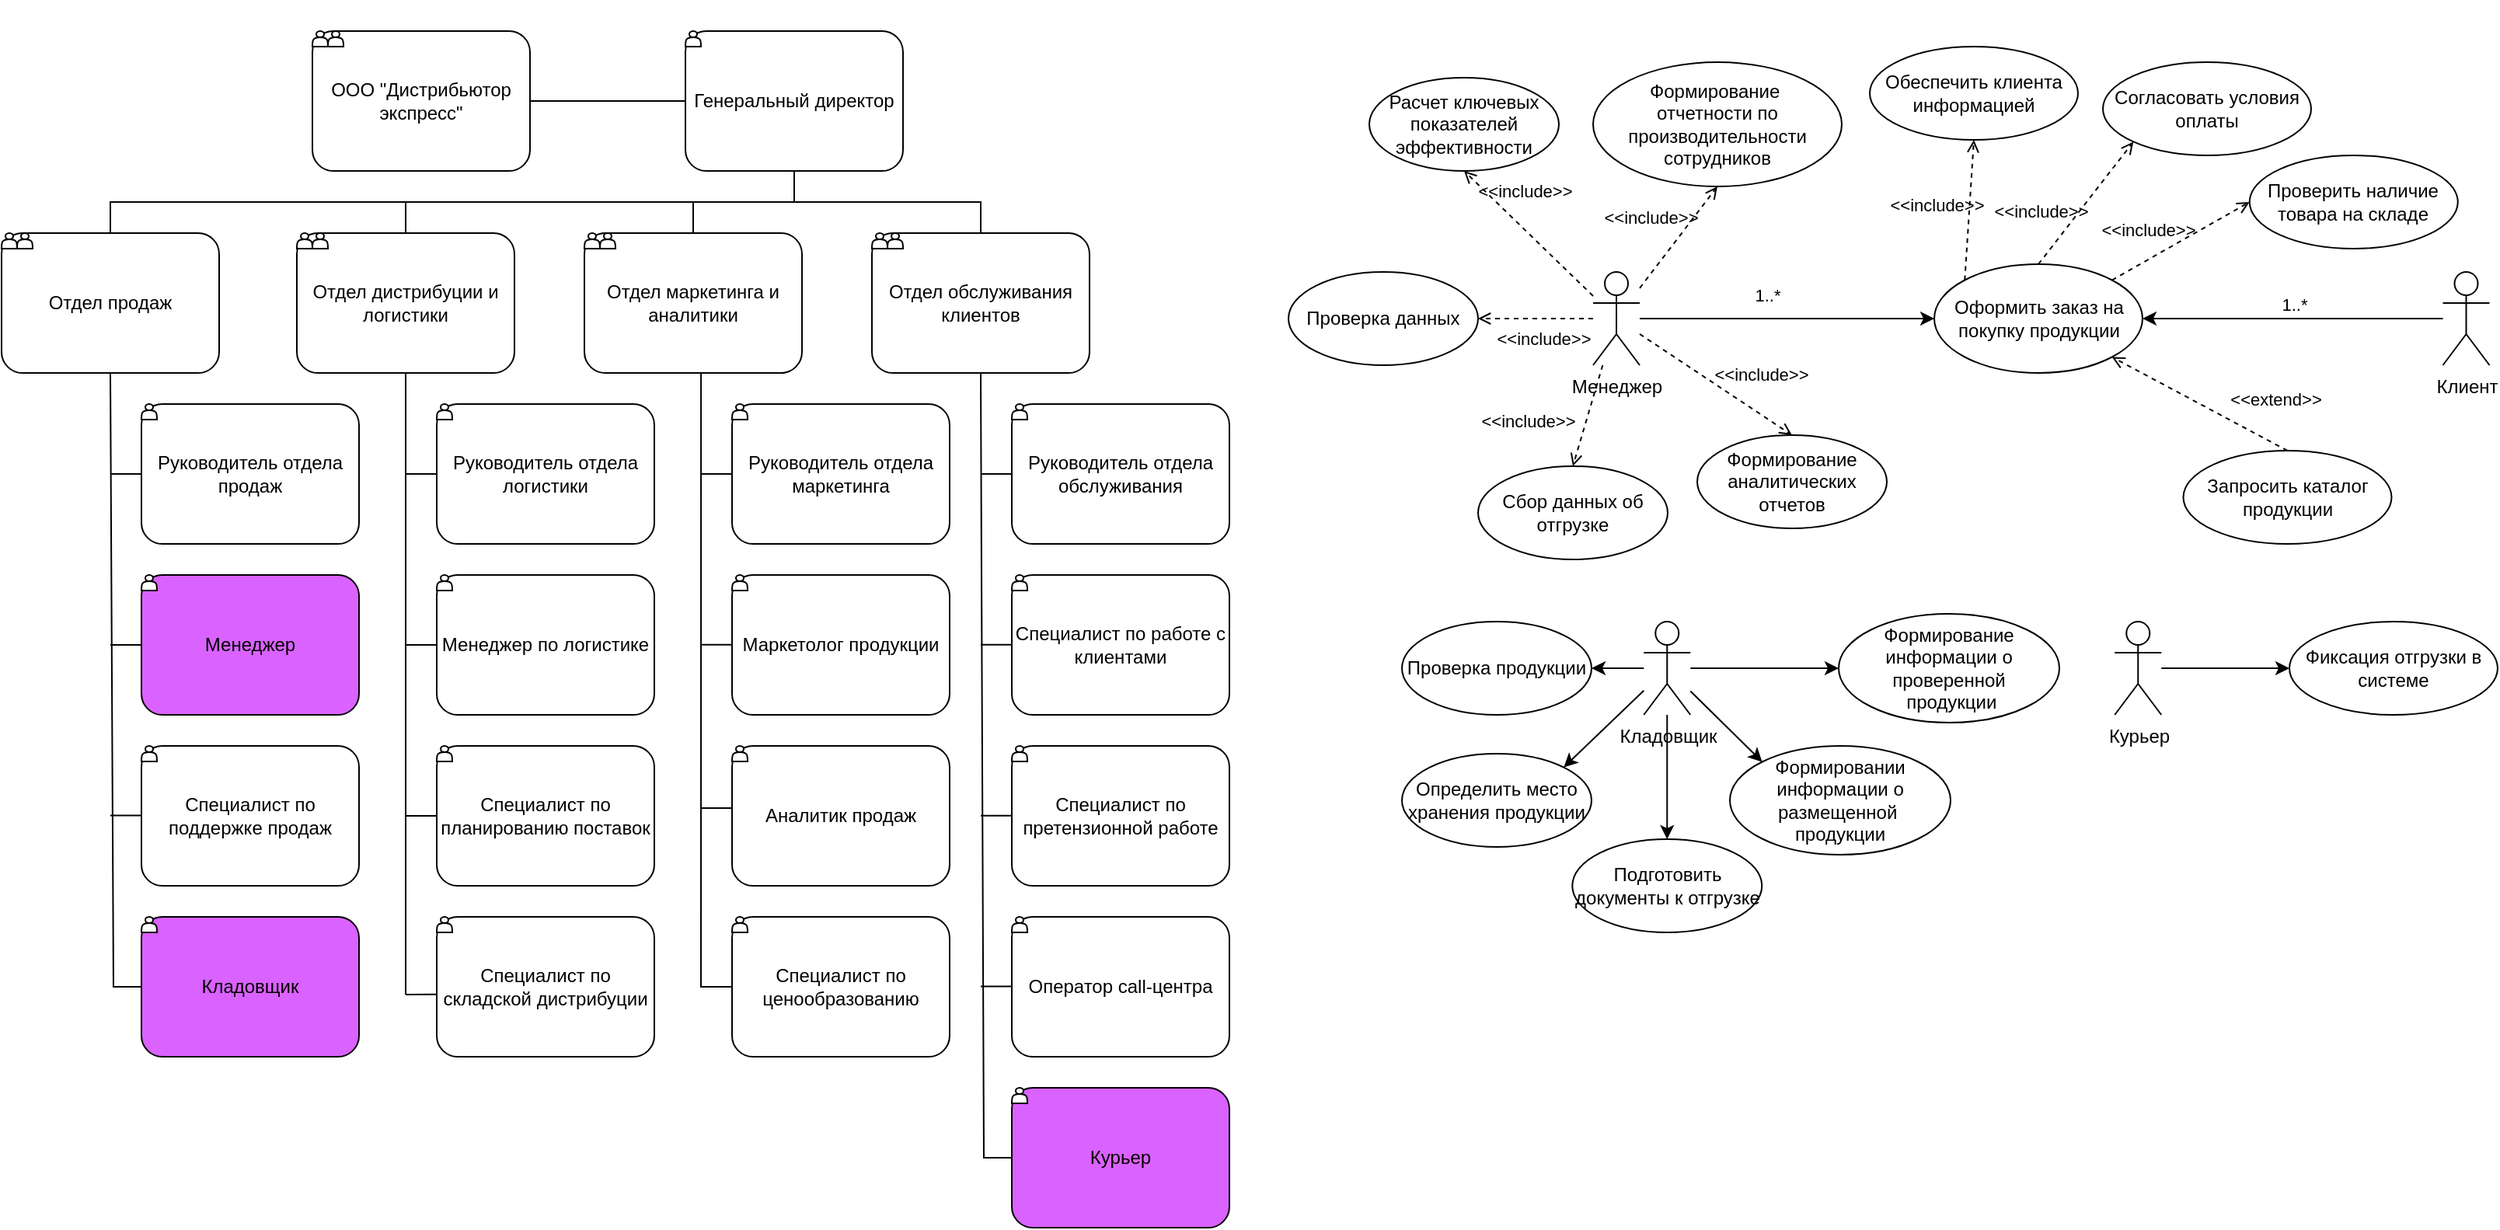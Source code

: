 <mxfile version="28.2.7">
  <diagram name="Страница — 1" id="c6xEdB5K4qL8h1SHKxz1">
    <mxGraphModel dx="1959" dy="914" grid="1" gridSize="10" guides="1" tooltips="1" connect="1" arrows="1" fold="1" page="1" pageScale="1" pageWidth="827" pageHeight="1169" math="0" shadow="0">
      <root>
        <mxCell id="0" />
        <mxCell id="1" parent="0" />
        <mxCell id="CNhippC-PvLOj3uCZCu6-1" value="&lt;div style=&quot;&quot;&gt;&lt;span style=&quot;background-color: transparent; color: light-dark(rgb(0, 0, 0), rgb(255, 255, 255));&quot;&gt;ООО &quot;Дистрибьютор экспресс&quot;&lt;/span&gt;&lt;/div&gt;" style="rounded=1;whiteSpace=wrap;html=1;align=center;" parent="1" vertex="1">
          <mxGeometry x="218" y="80" width="140" height="90" as="geometry" />
        </mxCell>
        <mxCell id="CNhippC-PvLOj3uCZCu6-2" value="" style="shape=actor;whiteSpace=wrap;html=1;" parent="1" vertex="1">
          <mxGeometry x="218" y="80" width="10" height="10" as="geometry" />
        </mxCell>
        <mxCell id="CNhippC-PvLOj3uCZCu6-3" value="&lt;div style=&quot;&quot;&gt;&lt;span style=&quot;background-color: transparent; color: light-dark(rgb(0, 0, 0), rgb(255, 255, 255));&quot;&gt;Генеральный директор&lt;/span&gt;&lt;/div&gt;" style="rounded=1;whiteSpace=wrap;html=1;align=center;" parent="1" vertex="1">
          <mxGeometry x="458" y="80" width="140" height="90" as="geometry" />
        </mxCell>
        <mxCell id="CNhippC-PvLOj3uCZCu6-4" value="" style="shape=actor;whiteSpace=wrap;html=1;" parent="1" vertex="1">
          <mxGeometry x="458" y="80" width="10" height="10" as="geometry" />
        </mxCell>
        <mxCell id="CNhippC-PvLOj3uCZCu6-6" value="" style="endArrow=none;html=1;rounded=0;exitX=1;exitY=0.5;exitDx=0;exitDy=0;entryX=0;entryY=0.5;entryDx=0;entryDy=0;" parent="1" source="CNhippC-PvLOj3uCZCu6-1" target="CNhippC-PvLOj3uCZCu6-3" edge="1">
          <mxGeometry width="50" height="50" relative="1" as="geometry">
            <mxPoint x="398" y="250" as="sourcePoint" />
            <mxPoint x="448" y="200" as="targetPoint" />
          </mxGeometry>
        </mxCell>
        <mxCell id="CNhippC-PvLOj3uCZCu6-7" value="" style="shape=actor;whiteSpace=wrap;html=1;" parent="1" vertex="1">
          <mxGeometry x="228" y="80" width="10" height="10" as="geometry" />
        </mxCell>
        <mxCell id="CNhippC-PvLOj3uCZCu6-9" value="&lt;div style=&quot;&quot;&gt;&lt;span style=&quot;background-color: transparent; color: light-dark(rgb(0, 0, 0), rgb(255, 255, 255));&quot;&gt;Отдел продаж&lt;/span&gt;&lt;/div&gt;" style="rounded=1;whiteSpace=wrap;html=1;align=center;" parent="1" vertex="1">
          <mxGeometry x="18" y="210" width="140" height="90" as="geometry" />
        </mxCell>
        <mxCell id="CNhippC-PvLOj3uCZCu6-10" value="" style="shape=actor;whiteSpace=wrap;html=1;" parent="1" vertex="1">
          <mxGeometry x="18" y="210" width="10" height="10" as="geometry" />
        </mxCell>
        <mxCell id="CNhippC-PvLOj3uCZCu6-11" value="" style="shape=actor;whiteSpace=wrap;html=1;" parent="1" vertex="1">
          <mxGeometry x="28" y="210" width="10" height="10" as="geometry" />
        </mxCell>
        <mxCell id="CNhippC-PvLOj3uCZCu6-12" value="&lt;div style=&quot;&quot;&gt;Руководитель отдела продаж&lt;/div&gt;" style="rounded=1;whiteSpace=wrap;html=1;align=center;" parent="1" vertex="1">
          <mxGeometry x="108" y="320" width="140" height="90" as="geometry" />
        </mxCell>
        <mxCell id="CNhippC-PvLOj3uCZCu6-13" value="" style="shape=actor;whiteSpace=wrap;html=1;" parent="1" vertex="1">
          <mxGeometry x="108" y="320" width="10" height="10" as="geometry" />
        </mxCell>
        <mxCell id="CNhippC-PvLOj3uCZCu6-14" value="&lt;div style=&quot;&quot;&gt;Менеджер&lt;/div&gt;" style="rounded=1;whiteSpace=wrap;html=1;align=center;fillColor=#DA62FF;" parent="1" vertex="1">
          <mxGeometry x="108" y="430" width="140" height="90" as="geometry" />
        </mxCell>
        <mxCell id="CNhippC-PvLOj3uCZCu6-15" value="" style="shape=actor;whiteSpace=wrap;html=1;" parent="1" vertex="1">
          <mxGeometry x="108" y="430" width="10" height="10" as="geometry" />
        </mxCell>
        <mxCell id="CNhippC-PvLOj3uCZCu6-16" value="&lt;div style=&quot;&quot;&gt;Специалист по поддержке продаж&lt;/div&gt;" style="rounded=1;whiteSpace=wrap;html=1;align=center;" parent="1" vertex="1">
          <mxGeometry x="108" y="540" width="140" height="90" as="geometry" />
        </mxCell>
        <mxCell id="CNhippC-PvLOj3uCZCu6-17" value="" style="shape=actor;whiteSpace=wrap;html=1;" parent="1" vertex="1">
          <mxGeometry x="108" y="540" width="10" height="10" as="geometry" />
        </mxCell>
        <mxCell id="CNhippC-PvLOj3uCZCu6-18" value="" style="endArrow=none;html=1;rounded=0;entryX=0.5;entryY=1;entryDx=0;entryDy=0;exitX=0.5;exitY=0;exitDx=0;exitDy=0;" parent="1" source="CNhippC-PvLOj3uCZCu6-9" target="CNhippC-PvLOj3uCZCu6-3" edge="1">
          <mxGeometry width="50" height="50" relative="1" as="geometry">
            <mxPoint x="88" y="190" as="sourcePoint" />
            <mxPoint x="288" y="250" as="targetPoint" />
            <Array as="points">
              <mxPoint x="88" y="190" />
              <mxPoint x="528" y="190" />
            </Array>
          </mxGeometry>
        </mxCell>
        <mxCell id="CNhippC-PvLOj3uCZCu6-19" value="" style="endArrow=none;html=1;rounded=0;entryX=0.5;entryY=1;entryDx=0;entryDy=0;exitX=0;exitY=0.5;exitDx=0;exitDy=0;" parent="1" source="CNhippC-PvLOj3uCZCu6-79" target="CNhippC-PvLOj3uCZCu6-9" edge="1">
          <mxGeometry width="50" height="50" relative="1" as="geometry">
            <mxPoint x="58" y="550" as="sourcePoint" />
            <mxPoint x="288" y="270" as="targetPoint" />
            <Array as="points">
              <mxPoint x="90" y="695" />
            </Array>
          </mxGeometry>
        </mxCell>
        <mxCell id="CNhippC-PvLOj3uCZCu6-20" value="" style="endArrow=none;html=1;rounded=0;entryX=0;entryY=0.5;entryDx=0;entryDy=0;" parent="1" target="CNhippC-PvLOj3uCZCu6-12" edge="1">
          <mxGeometry width="50" height="50" relative="1" as="geometry">
            <mxPoint x="88" y="365" as="sourcePoint" />
            <mxPoint x="388" y="340" as="targetPoint" />
          </mxGeometry>
        </mxCell>
        <mxCell id="CNhippC-PvLOj3uCZCu6-21" value="" style="endArrow=none;html=1;rounded=0;exitX=0;exitY=0.5;exitDx=0;exitDy=0;" parent="1" source="CNhippC-PvLOj3uCZCu6-14" edge="1">
          <mxGeometry width="50" height="50" relative="1" as="geometry">
            <mxPoint x="378" y="530" as="sourcePoint" />
            <mxPoint x="88" y="475" as="targetPoint" />
          </mxGeometry>
        </mxCell>
        <mxCell id="CNhippC-PvLOj3uCZCu6-23" value="&lt;div style=&quot;&quot;&gt;&lt;span style=&quot;background-color: transparent; color: light-dark(rgb(0, 0, 0), rgb(255, 255, 255));&quot;&gt;Отдел дистрибуции и логистики&lt;/span&gt;&lt;/div&gt;" style="rounded=1;whiteSpace=wrap;html=1;align=center;" parent="1" vertex="1">
          <mxGeometry x="208" y="210" width="140" height="90" as="geometry" />
        </mxCell>
        <mxCell id="CNhippC-PvLOj3uCZCu6-24" value="" style="shape=actor;whiteSpace=wrap;html=1;" parent="1" vertex="1">
          <mxGeometry x="208" y="210" width="10" height="10" as="geometry" />
        </mxCell>
        <mxCell id="CNhippC-PvLOj3uCZCu6-25" value="" style="shape=actor;whiteSpace=wrap;html=1;" parent="1" vertex="1">
          <mxGeometry x="218" y="210" width="10" height="10" as="geometry" />
        </mxCell>
        <mxCell id="CNhippC-PvLOj3uCZCu6-26" value="" style="endArrow=none;html=1;rounded=0;entryX=0.5;entryY=0;entryDx=0;entryDy=0;" parent="1" target="CNhippC-PvLOj3uCZCu6-23" edge="1">
          <mxGeometry width="50" height="50" relative="1" as="geometry">
            <mxPoint x="278" y="190" as="sourcePoint" />
            <mxPoint x="428" y="220" as="targetPoint" />
          </mxGeometry>
        </mxCell>
        <mxCell id="CNhippC-PvLOj3uCZCu6-27" value="&lt;div style=&quot;&quot;&gt;Руководитель отдела логистики&lt;/div&gt;" style="rounded=1;whiteSpace=wrap;html=1;align=center;" parent="1" vertex="1">
          <mxGeometry x="298" y="320" width="140" height="90" as="geometry" />
        </mxCell>
        <mxCell id="CNhippC-PvLOj3uCZCu6-28" value="" style="shape=actor;whiteSpace=wrap;html=1;" parent="1" vertex="1">
          <mxGeometry x="298" y="320" width="10" height="10" as="geometry" />
        </mxCell>
        <mxCell id="CNhippC-PvLOj3uCZCu6-29" value="&lt;div style=&quot;&quot;&gt;Менеджер по логистике&lt;/div&gt;" style="rounded=1;whiteSpace=wrap;html=1;align=center;" parent="1" vertex="1">
          <mxGeometry x="298" y="430" width="140" height="90" as="geometry" />
        </mxCell>
        <mxCell id="CNhippC-PvLOj3uCZCu6-30" value="" style="shape=actor;whiteSpace=wrap;html=1;" parent="1" vertex="1">
          <mxGeometry x="298" y="430" width="10" height="10" as="geometry" />
        </mxCell>
        <mxCell id="CNhippC-PvLOj3uCZCu6-31" value="&lt;div style=&quot;&quot;&gt;Специалист по планированию поставок&lt;/div&gt;" style="rounded=1;whiteSpace=wrap;html=1;align=center;" parent="1" vertex="1">
          <mxGeometry x="298" y="540" width="140" height="90" as="geometry" />
        </mxCell>
        <mxCell id="CNhippC-PvLOj3uCZCu6-32" value="" style="shape=actor;whiteSpace=wrap;html=1;" parent="1" vertex="1">
          <mxGeometry x="298" y="540" width="10" height="10" as="geometry" />
        </mxCell>
        <mxCell id="CNhippC-PvLOj3uCZCu6-33" value="" style="endArrow=none;html=1;rounded=0;entryX=0.5;entryY=1;entryDx=0;entryDy=0;exitX=0;exitY=0.5;exitDx=0;exitDy=0;" parent="1" source="CNhippC-PvLOj3uCZCu6-31" target="CNhippC-PvLOj3uCZCu6-23" edge="1">
          <mxGeometry width="50" height="50" relative="1" as="geometry">
            <mxPoint x="448" y="440" as="sourcePoint" />
            <mxPoint x="498" y="390" as="targetPoint" />
            <Array as="points">
              <mxPoint x="278" y="585" />
            </Array>
          </mxGeometry>
        </mxCell>
        <mxCell id="CNhippC-PvLOj3uCZCu6-34" value="" style="endArrow=none;html=1;rounded=0;entryX=0;entryY=0.5;entryDx=0;entryDy=0;" parent="1" target="CNhippC-PvLOj3uCZCu6-29" edge="1">
          <mxGeometry width="50" height="50" relative="1" as="geometry">
            <mxPoint x="278" y="475" as="sourcePoint" />
            <mxPoint x="518" y="340" as="targetPoint" />
          </mxGeometry>
        </mxCell>
        <mxCell id="CNhippC-PvLOj3uCZCu6-35" value="" style="endArrow=none;html=1;rounded=0;entryX=0;entryY=0.5;entryDx=0;entryDy=0;" parent="1" target="CNhippC-PvLOj3uCZCu6-27" edge="1">
          <mxGeometry width="50" height="50" relative="1" as="geometry">
            <mxPoint x="278" y="365" as="sourcePoint" />
            <mxPoint x="568" y="300" as="targetPoint" />
          </mxGeometry>
        </mxCell>
        <mxCell id="CNhippC-PvLOj3uCZCu6-36" value="&lt;div style=&quot;&quot;&gt;Руководитель отдела маркетинга&lt;/div&gt;" style="rounded=1;whiteSpace=wrap;html=1;align=center;" parent="1" vertex="1">
          <mxGeometry x="488" y="320" width="140" height="90" as="geometry" />
        </mxCell>
        <mxCell id="CNhippC-PvLOj3uCZCu6-37" value="" style="shape=actor;whiteSpace=wrap;html=1;" parent="1" vertex="1">
          <mxGeometry x="488" y="320" width="10" height="10" as="geometry" />
        </mxCell>
        <mxCell id="CNhippC-PvLOj3uCZCu6-38" value="&lt;div style=&quot;&quot;&gt;&lt;span style=&quot;background-color: transparent; color: light-dark(rgb(0, 0, 0), rgb(255, 255, 255));&quot;&gt;Отдел маркетинга и аналитики&lt;/span&gt;&lt;/div&gt;" style="rounded=1;whiteSpace=wrap;html=1;align=center;" parent="1" vertex="1">
          <mxGeometry x="393" y="210" width="140" height="90" as="geometry" />
        </mxCell>
        <mxCell id="CNhippC-PvLOj3uCZCu6-39" value="" style="shape=actor;whiteSpace=wrap;html=1;" parent="1" vertex="1">
          <mxGeometry x="393" y="210" width="10" height="10" as="geometry" />
        </mxCell>
        <mxCell id="CNhippC-PvLOj3uCZCu6-40" value="" style="shape=actor;whiteSpace=wrap;html=1;" parent="1" vertex="1">
          <mxGeometry x="403" y="210" width="10" height="10" as="geometry" />
        </mxCell>
        <mxCell id="CNhippC-PvLOj3uCZCu6-41" value="&lt;div style=&quot;&quot;&gt;Маркетолог продукции&lt;/div&gt;" style="rounded=1;whiteSpace=wrap;html=1;align=center;" parent="1" vertex="1">
          <mxGeometry x="488" y="430" width="140" height="90" as="geometry" />
        </mxCell>
        <mxCell id="CNhippC-PvLOj3uCZCu6-42" value="" style="shape=actor;whiteSpace=wrap;html=1;" parent="1" vertex="1">
          <mxGeometry x="488" y="430" width="10" height="10" as="geometry" />
        </mxCell>
        <mxCell id="CNhippC-PvLOj3uCZCu6-43" value="" style="endArrow=none;html=1;rounded=0;entryX=0.536;entryY=1;entryDx=0;entryDy=0;exitX=0;exitY=0.5;exitDx=0;exitDy=0;entryPerimeter=0;" parent="1" source="CNhippC-PvLOj3uCZCu6-50" target="CNhippC-PvLOj3uCZCu6-38" edge="1">
          <mxGeometry width="50" height="50" relative="1" as="geometry">
            <mxPoint x="678" y="320" as="sourcePoint" />
            <mxPoint x="728" y="270" as="targetPoint" />
            <Array as="points">
              <mxPoint x="468" y="695" />
            </Array>
          </mxGeometry>
        </mxCell>
        <mxCell id="CNhippC-PvLOj3uCZCu6-44" value="&lt;div style=&quot;&quot;&gt;Специалист по складской дистрибуции&lt;/div&gt;" style="rounded=1;whiteSpace=wrap;html=1;align=center;" parent="1" vertex="1">
          <mxGeometry x="298" y="650" width="140" height="90" as="geometry" />
        </mxCell>
        <mxCell id="CNhippC-PvLOj3uCZCu6-45" value="" style="shape=actor;whiteSpace=wrap;html=1;" parent="1" vertex="1">
          <mxGeometry x="298" y="650" width="10" height="10" as="geometry" />
        </mxCell>
        <mxCell id="CNhippC-PvLOj3uCZCu6-46" value="" style="endArrow=none;html=1;rounded=0;entryX=-0.004;entryY=0.554;entryDx=0;entryDy=0;entryPerimeter=0;" parent="1" target="CNhippC-PvLOj3uCZCu6-44" edge="1">
          <mxGeometry width="50" height="50" relative="1" as="geometry">
            <mxPoint x="278" y="700" as="sourcePoint" />
            <mxPoint x="248" y="730" as="targetPoint" />
            <Array as="points" />
          </mxGeometry>
        </mxCell>
        <mxCell id="CNhippC-PvLOj3uCZCu6-47" value="" style="endArrow=none;html=1;rounded=0;" parent="1" edge="1">
          <mxGeometry width="50" height="50" relative="1" as="geometry">
            <mxPoint x="278" y="580" as="sourcePoint" />
            <mxPoint x="278" y="700" as="targetPoint" />
          </mxGeometry>
        </mxCell>
        <mxCell id="CNhippC-PvLOj3uCZCu6-48" value="&lt;div style=&quot;&quot;&gt;Аналитик продаж&lt;/div&gt;" style="rounded=1;whiteSpace=wrap;html=1;align=center;" parent="1" vertex="1">
          <mxGeometry x="488" y="540" width="140" height="90" as="geometry" />
        </mxCell>
        <mxCell id="CNhippC-PvLOj3uCZCu6-49" value="" style="shape=actor;whiteSpace=wrap;html=1;" parent="1" vertex="1">
          <mxGeometry x="488" y="540" width="10" height="10" as="geometry" />
        </mxCell>
        <mxCell id="CNhippC-PvLOj3uCZCu6-50" value="&lt;div style=&quot;&quot;&gt;Специалист по ценообразованию&lt;/div&gt;" style="rounded=1;whiteSpace=wrap;html=1;align=center;" parent="1" vertex="1">
          <mxGeometry x="488" y="650" width="140" height="90" as="geometry" />
        </mxCell>
        <mxCell id="CNhippC-PvLOj3uCZCu6-51" value="" style="shape=actor;whiteSpace=wrap;html=1;" parent="1" vertex="1">
          <mxGeometry x="488" y="650" width="10" height="10" as="geometry" />
        </mxCell>
        <mxCell id="CNhippC-PvLOj3uCZCu6-55" value="&lt;div style=&quot;&quot;&gt;&lt;span style=&quot;background-color: transparent; color: light-dark(rgb(0, 0, 0), rgb(255, 255, 255));&quot;&gt;Отдел обслуживания клиентов&lt;/span&gt;&lt;/div&gt;" style="rounded=1;whiteSpace=wrap;html=1;align=center;" parent="1" vertex="1">
          <mxGeometry x="578" y="210" width="140" height="90" as="geometry" />
        </mxCell>
        <mxCell id="CNhippC-PvLOj3uCZCu6-56" value="" style="shape=actor;whiteSpace=wrap;html=1;" parent="1" vertex="1">
          <mxGeometry x="578" y="210" width="10" height="10" as="geometry" />
        </mxCell>
        <mxCell id="CNhippC-PvLOj3uCZCu6-57" value="" style="shape=actor;whiteSpace=wrap;html=1;" parent="1" vertex="1">
          <mxGeometry x="588" y="210" width="10" height="10" as="geometry" />
        </mxCell>
        <mxCell id="CNhippC-PvLOj3uCZCu6-58" value="&lt;div style=&quot;&quot;&gt;Руководитель отдела обслуживания&lt;/div&gt;" style="rounded=1;whiteSpace=wrap;html=1;align=center;" parent="1" vertex="1">
          <mxGeometry x="668" y="320" width="140" height="90" as="geometry" />
        </mxCell>
        <mxCell id="CNhippC-PvLOj3uCZCu6-59" value="" style="shape=actor;whiteSpace=wrap;html=1;" parent="1" vertex="1">
          <mxGeometry x="668" y="320" width="10" height="10" as="geometry" />
        </mxCell>
        <mxCell id="CNhippC-PvLOj3uCZCu6-60" value="" style="endArrow=none;html=1;rounded=0;entryX=0;entryY=0.5;entryDx=0;entryDy=0;" parent="1" target="CNhippC-PvLOj3uCZCu6-58" edge="1">
          <mxGeometry width="50" height="50" relative="1" as="geometry">
            <mxPoint x="648" y="365" as="sourcePoint" />
            <mxPoint x="698" y="370" as="targetPoint" />
          </mxGeometry>
        </mxCell>
        <mxCell id="CNhippC-PvLOj3uCZCu6-61" value="&lt;div style=&quot;&quot;&gt;Специалист по работе с клиентами&lt;/div&gt;" style="rounded=1;whiteSpace=wrap;html=1;align=center;" parent="1" vertex="1">
          <mxGeometry x="668" y="430" width="140" height="90" as="geometry" />
        </mxCell>
        <mxCell id="CNhippC-PvLOj3uCZCu6-62" value="" style="shape=actor;whiteSpace=wrap;html=1;" parent="1" vertex="1">
          <mxGeometry x="668" y="430" width="10" height="10" as="geometry" />
        </mxCell>
        <mxCell id="CNhippC-PvLOj3uCZCu6-63" value="&lt;div style=&quot;&quot;&gt;Специалист по претензионной работе&lt;/div&gt;" style="rounded=1;whiteSpace=wrap;html=1;align=center;" parent="1" vertex="1">
          <mxGeometry x="668" y="540" width="140" height="90" as="geometry" />
        </mxCell>
        <mxCell id="CNhippC-PvLOj3uCZCu6-64" value="" style="shape=actor;whiteSpace=wrap;html=1;" parent="1" vertex="1">
          <mxGeometry x="668" y="540" width="10" height="10" as="geometry" />
        </mxCell>
        <mxCell id="CNhippC-PvLOj3uCZCu6-65" value="&lt;div style=&quot;&quot;&gt;Оператор call-центра&lt;/div&gt;" style="rounded=1;whiteSpace=wrap;html=1;align=center;" parent="1" vertex="1">
          <mxGeometry x="668" y="650" width="140" height="90" as="geometry" />
        </mxCell>
        <mxCell id="CNhippC-PvLOj3uCZCu6-66" value="" style="shape=actor;whiteSpace=wrap;html=1;" parent="1" vertex="1">
          <mxGeometry x="668" y="650" width="10" height="10" as="geometry" />
        </mxCell>
        <mxCell id="CNhippC-PvLOj3uCZCu6-67" value="" style="endArrow=none;html=1;rounded=0;entryX=0.5;entryY=1;entryDx=0;entryDy=0;exitX=0;exitY=0.5;exitDx=0;exitDy=0;" parent="1" source="CNhippC-PvLOj3uCZCu6-83" target="CNhippC-PvLOj3uCZCu6-55" edge="1">
          <mxGeometry width="50" height="50" relative="1" as="geometry">
            <mxPoint x="738" y="310" as="sourcePoint" />
            <mxPoint x="788" y="260" as="targetPoint" />
            <Array as="points">
              <mxPoint x="650" y="805" />
            </Array>
          </mxGeometry>
        </mxCell>
        <mxCell id="CNhippC-PvLOj3uCZCu6-68" value="" style="endArrow=none;html=1;rounded=0;exitX=0.5;exitY=0;exitDx=0;exitDy=0;" parent="1" source="CNhippC-PvLOj3uCZCu6-38" edge="1">
          <mxGeometry width="50" height="50" relative="1" as="geometry">
            <mxPoint x="688" y="160" as="sourcePoint" />
            <mxPoint x="463" y="190" as="targetPoint" />
          </mxGeometry>
        </mxCell>
        <mxCell id="CNhippC-PvLOj3uCZCu6-69" value="" style="endArrow=none;html=1;rounded=0;entryX=0.5;entryY=1;entryDx=0;entryDy=0;exitX=0.5;exitY=0;exitDx=0;exitDy=0;" parent="1" source="CNhippC-PvLOj3uCZCu6-55" target="CNhippC-PvLOj3uCZCu6-3" edge="1">
          <mxGeometry width="50" height="50" relative="1" as="geometry">
            <mxPoint x="718" y="200" as="sourcePoint" />
            <mxPoint x="768" y="150" as="targetPoint" />
            <Array as="points">
              <mxPoint x="648" y="190" />
              <mxPoint x="528" y="190" />
            </Array>
          </mxGeometry>
        </mxCell>
        <mxCell id="CNhippC-PvLOj3uCZCu6-72" value="" style="endArrow=none;html=1;rounded=0;entryX=0;entryY=0.5;entryDx=0;entryDy=0;" parent="1" target="CNhippC-PvLOj3uCZCu6-36" edge="1">
          <mxGeometry width="50" height="50" relative="1" as="geometry">
            <mxPoint x="468" y="365" as="sourcePoint" />
            <mxPoint x="508" y="360" as="targetPoint" />
          </mxGeometry>
        </mxCell>
        <mxCell id="CNhippC-PvLOj3uCZCu6-73" value="" style="endArrow=none;html=1;rounded=0;entryX=0;entryY=0.5;entryDx=0;entryDy=0;" parent="1" edge="1">
          <mxGeometry width="50" height="50" relative="1" as="geometry">
            <mxPoint x="468" y="474.86" as="sourcePoint" />
            <mxPoint x="488" y="474.86" as="targetPoint" />
          </mxGeometry>
        </mxCell>
        <mxCell id="CNhippC-PvLOj3uCZCu6-74" value="" style="endArrow=none;html=1;rounded=0;entryX=0;entryY=0.5;entryDx=0;entryDy=0;" parent="1" edge="1">
          <mxGeometry width="50" height="50" relative="1" as="geometry">
            <mxPoint x="468" y="580" as="sourcePoint" />
            <mxPoint x="488" y="580" as="targetPoint" />
          </mxGeometry>
        </mxCell>
        <mxCell id="CNhippC-PvLOj3uCZCu6-75" value="" style="endArrow=none;html=1;rounded=0;entryX=0;entryY=0.5;entryDx=0;entryDy=0;" parent="1" edge="1">
          <mxGeometry width="50" height="50" relative="1" as="geometry">
            <mxPoint x="648" y="474.86" as="sourcePoint" />
            <mxPoint x="668" y="474.86" as="targetPoint" />
          </mxGeometry>
        </mxCell>
        <mxCell id="CNhippC-PvLOj3uCZCu6-76" value="" style="endArrow=none;html=1;rounded=0;entryX=0;entryY=0.5;entryDx=0;entryDy=0;" parent="1" edge="1">
          <mxGeometry width="50" height="50" relative="1" as="geometry">
            <mxPoint x="648" y="584.86" as="sourcePoint" />
            <mxPoint x="668" y="584.86" as="targetPoint" />
          </mxGeometry>
        </mxCell>
        <mxCell id="CNhippC-PvLOj3uCZCu6-79" value="&lt;div style=&quot;&quot;&gt;Кладовщик&lt;/div&gt;" style="rounded=1;whiteSpace=wrap;html=1;align=center;fillColor=#DA62FF;" parent="1" vertex="1">
          <mxGeometry x="108" y="650" width="140" height="90" as="geometry" />
        </mxCell>
        <mxCell id="CNhippC-PvLOj3uCZCu6-81" value="" style="endArrow=none;html=1;rounded=0;exitX=0;exitY=0.5;exitDx=0;exitDy=0;" parent="1" edge="1">
          <mxGeometry width="50" height="50" relative="1" as="geometry">
            <mxPoint x="108" y="584.78" as="sourcePoint" />
            <mxPoint x="88" y="584.78" as="targetPoint" />
          </mxGeometry>
        </mxCell>
        <mxCell id="CNhippC-PvLOj3uCZCu6-82" value="" style="shape=actor;whiteSpace=wrap;html=1;" parent="1" vertex="1">
          <mxGeometry x="108" y="650" width="10" height="10" as="geometry" />
        </mxCell>
        <mxCell id="CNhippC-PvLOj3uCZCu6-83" value="&lt;div style=&quot;&quot;&gt;Курьер&lt;/div&gt;" style="rounded=1;whiteSpace=wrap;html=1;align=center;fillColor=#DA62FF;" parent="1" vertex="1">
          <mxGeometry x="668" y="760" width="140" height="90" as="geometry" />
        </mxCell>
        <mxCell id="CNhippC-PvLOj3uCZCu6-84" value="" style="shape=actor;whiteSpace=wrap;html=1;" parent="1" vertex="1">
          <mxGeometry x="668" y="760" width="10" height="10" as="geometry" />
        </mxCell>
        <mxCell id="CNhippC-PvLOj3uCZCu6-85" value="" style="endArrow=none;html=1;rounded=0;entryX=0;entryY=0.5;entryDx=0;entryDy=0;" parent="1" edge="1">
          <mxGeometry width="50" height="50" relative="1" as="geometry">
            <mxPoint x="648" y="694.78" as="sourcePoint" />
            <mxPoint x="668" y="694.78" as="targetPoint" />
          </mxGeometry>
        </mxCell>
        <mxCell id="CNhippC-PvLOj3uCZCu6-90" style="edgeStyle=orthogonalEdgeStyle;rounded=0;orthogonalLoop=1;jettySize=auto;html=1;entryX=0;entryY=0.5;entryDx=0;entryDy=0;" parent="1" source="CNhippC-PvLOj3uCZCu6-86" target="CNhippC-PvLOj3uCZCu6-89" edge="1">
          <mxGeometry relative="1" as="geometry" />
        </mxCell>
        <mxCell id="CNhippC-PvLOj3uCZCu6-98" value="1..*" style="edgeLabel;html=1;align=center;verticalAlign=middle;resizable=0;points=[];" parent="CNhippC-PvLOj3uCZCu6-90" vertex="1" connectable="0">
          <mxGeometry x="-0.097" y="3" relative="1" as="geometry">
            <mxPoint x="-4" y="-12" as="offset" />
          </mxGeometry>
        </mxCell>
        <mxCell id="CNhippC-PvLOj3uCZCu6-86" value="Менеджер" style="shape=umlActor;verticalLabelPosition=bottom;verticalAlign=top;html=1;outlineConnect=0;" parent="1" vertex="1">
          <mxGeometry x="1042" y="235" width="30" height="60" as="geometry" />
        </mxCell>
        <mxCell id="CNhippC-PvLOj3uCZCu6-91" style="edgeStyle=orthogonalEdgeStyle;rounded=0;orthogonalLoop=1;jettySize=auto;html=1;entryX=1;entryY=0.5;entryDx=0;entryDy=0;" parent="1" source="CNhippC-PvLOj3uCZCu6-88" target="CNhippC-PvLOj3uCZCu6-89" edge="1">
          <mxGeometry relative="1" as="geometry" />
        </mxCell>
        <mxCell id="CNhippC-PvLOj3uCZCu6-88" value="Клиент" style="shape=umlActor;verticalLabelPosition=bottom;verticalAlign=top;html=1;outlineConnect=0;" parent="1" vertex="1">
          <mxGeometry x="1588.75" y="235" width="30" height="60" as="geometry" />
        </mxCell>
        <mxCell id="CNhippC-PvLOj3uCZCu6-89" value="Оформить заказ на покупку продукции" style="ellipse;whiteSpace=wrap;html=1;" parent="1" vertex="1">
          <mxGeometry x="1261.5" y="230" width="134" height="70" as="geometry" />
        </mxCell>
        <mxCell id="CNhippC-PvLOj3uCZCu6-92" value="Обеспечить клиента информацией" style="ellipse;whiteSpace=wrap;html=1;" parent="1" vertex="1">
          <mxGeometry x="1220" y="90" width="134" height="60" as="geometry" />
        </mxCell>
        <mxCell id="CNhippC-PvLOj3uCZCu6-95" value="&amp;lt;&amp;lt;include&amp;gt;&amp;gt;" style="html=1;verticalAlign=bottom;labelBackgroundColor=none;endArrow=open;endFill=0;dashed=1;rounded=0;exitX=0;exitY=0;exitDx=0;exitDy=0;entryX=0.5;entryY=1;entryDx=0;entryDy=0;" parent="1" source="CNhippC-PvLOj3uCZCu6-89" target="CNhippC-PvLOj3uCZCu6-92" edge="1">
          <mxGeometry x="-0.134" y="21" width="160" relative="1" as="geometry">
            <mxPoint x="1160.75" y="370" as="sourcePoint" />
            <mxPoint x="1320.75" y="370" as="targetPoint" />
            <Array as="points" />
            <mxPoint y="1" as="offset" />
          </mxGeometry>
        </mxCell>
        <mxCell id="CNhippC-PvLOj3uCZCu6-96" value="Согласовать условия оплаты" style="ellipse;whiteSpace=wrap;html=1;" parent="1" vertex="1">
          <mxGeometry x="1370" y="100" width="134" height="60" as="geometry" />
        </mxCell>
        <mxCell id="CNhippC-PvLOj3uCZCu6-97" value="&amp;lt;&amp;lt;include&amp;gt;&amp;gt;" style="html=1;verticalAlign=bottom;labelBackgroundColor=none;endArrow=open;endFill=0;dashed=1;rounded=0;exitX=0.5;exitY=0;exitDx=0;exitDy=0;entryX=0;entryY=1;entryDx=0;entryDy=0;" parent="1" source="CNhippC-PvLOj3uCZCu6-89" target="CNhippC-PvLOj3uCZCu6-96" edge="1">
          <mxGeometry x="-0.579" y="14" width="160" relative="1" as="geometry">
            <mxPoint x="1327.5" y="230" as="sourcePoint" />
            <mxPoint x="1229.75" y="190" as="targetPoint" />
            <Array as="points" />
            <mxPoint as="offset" />
          </mxGeometry>
        </mxCell>
        <mxCell id="CNhippC-PvLOj3uCZCu6-99" value="1..*" style="edgeLabel;html=1;align=center;verticalAlign=middle;resizable=0;points=[];" parent="1" vertex="1" connectable="0">
          <mxGeometry x="1140.75" y="250" as="geometry">
            <mxPoint x="352" y="6" as="offset" />
          </mxGeometry>
        </mxCell>
        <mxCell id="W4Z469L1BFErJ4tzV94s-1" value="&amp;lt;&amp;lt;include&amp;gt;&amp;gt;" style="html=1;verticalAlign=bottom;labelBackgroundColor=none;endArrow=open;endFill=0;dashed=1;rounded=0;exitX=1;exitY=0;exitDx=0;exitDy=0;entryX=0;entryY=0.5;entryDx=0;entryDy=0;" parent="1" source="CNhippC-PvLOj3uCZCu6-89" target="W4Z469L1BFErJ4tzV94s-2" edge="1">
          <mxGeometry x="-0.383" y="9" width="160" relative="1" as="geometry">
            <mxPoint x="1341.75" y="450" as="sourcePoint" />
            <mxPoint x="1367.75" y="380" as="targetPoint" />
            <Array as="points" />
            <mxPoint as="offset" />
          </mxGeometry>
        </mxCell>
        <mxCell id="W4Z469L1BFErJ4tzV94s-2" value="Проверить наличие товара на складе" style="ellipse;whiteSpace=wrap;html=1;" parent="1" vertex="1">
          <mxGeometry x="1464.38" y="160" width="134" height="60" as="geometry" />
        </mxCell>
        <mxCell id="W4Z469L1BFErJ4tzV94s-5" value="&amp;lt;&amp;lt;extend&amp;gt;&amp;gt;" style="html=1;verticalAlign=bottom;labelBackgroundColor=none;endArrow=open;endFill=0;dashed=1;rounded=0;exitX=0.5;exitY=0;exitDx=0;exitDy=0;entryX=1;entryY=1;entryDx=0;entryDy=0;" parent="1" source="W4Z469L1BFErJ4tzV94s-6" target="CNhippC-PvLOj3uCZCu6-89" edge="1">
          <mxGeometry x="-0.718" y="-18" width="160" relative="1" as="geometry">
            <mxPoint x="1323.75" y="470" as="sourcePoint" />
            <mxPoint x="1483.75" y="470" as="targetPoint" />
            <mxPoint as="offset" />
          </mxGeometry>
        </mxCell>
        <mxCell id="W4Z469L1BFErJ4tzV94s-6" value="Запросить каталог продукции" style="ellipse;whiteSpace=wrap;html=1;" parent="1" vertex="1">
          <mxGeometry x="1421.75" y="350" width="134" height="60" as="geometry" />
        </mxCell>
        <mxCell id="W4Z469L1BFErJ4tzV94s-9" value="Кладовщик" style="shape=umlActor;verticalLabelPosition=bottom;verticalAlign=top;html=1;outlineConnect=0;" parent="1" vertex="1">
          <mxGeometry x="1074.63" y="460" width="30" height="60" as="geometry" />
        </mxCell>
        <mxCell id="W4Z469L1BFErJ4tzV94s-11" value="" style="endArrow=classic;html=1;rounded=0;entryX=0;entryY=0.5;entryDx=0;entryDy=0;" parent="1" source="W4Z469L1BFErJ4tzV94s-9" target="m6EJQ3aSiPn5_HslRoiI-23" edge="1">
          <mxGeometry width="50" height="50" relative="1" as="geometry">
            <mxPoint x="1374.63" y="430" as="sourcePoint" />
            <mxPoint x="1186.63" y="490" as="targetPoint" />
          </mxGeometry>
        </mxCell>
        <mxCell id="W4Z469L1BFErJ4tzV94s-12" value="Курьер" style="shape=umlActor;verticalLabelPosition=bottom;verticalAlign=top;html=1;outlineConnect=0;" parent="1" vertex="1">
          <mxGeometry x="1377.63" y="460" width="30" height="60" as="geometry" />
        </mxCell>
        <mxCell id="W4Z469L1BFErJ4tzV94s-14" value="" style="endArrow=classic;html=1;rounded=0;entryX=0;entryY=0.5;entryDx=0;entryDy=0;" parent="1" source="W4Z469L1BFErJ4tzV94s-12" target="m6EJQ3aSiPn5_HslRoiI-22" edge="1">
          <mxGeometry width="50" height="50" relative="1" as="geometry">
            <mxPoint x="1134.63" y="480" as="sourcePoint" />
            <mxPoint x="1480.38" y="490" as="targetPoint" />
          </mxGeometry>
        </mxCell>
        <mxCell id="m6EJQ3aSiPn5_HslRoiI-10" value="&lt;div&gt;&lt;br&gt;&lt;/div&gt;" style="text;html=1;whiteSpace=wrap;strokeColor=none;fillColor=none;align=center;verticalAlign=middle;rounded=0;" vertex="1" parent="1">
          <mxGeometry x="950" y="60" width="60" height="30" as="geometry" />
        </mxCell>
        <mxCell id="m6EJQ3aSiPn5_HslRoiI-12" value="Формирование аналитических отчетов" style="ellipse;whiteSpace=wrap;html=1;" vertex="1" parent="1">
          <mxGeometry x="1109" y="340" width="122" height="60" as="geometry" />
        </mxCell>
        <mxCell id="m6EJQ3aSiPn5_HslRoiI-13" value="Сбор данных об отгрузке" style="ellipse;whiteSpace=wrap;html=1;" vertex="1" parent="1">
          <mxGeometry x="968.0" y="360" width="122" height="60" as="geometry" />
        </mxCell>
        <mxCell id="m6EJQ3aSiPn5_HslRoiI-14" value="Проверка данных" style="ellipse;whiteSpace=wrap;html=1;" vertex="1" parent="1">
          <mxGeometry x="846" y="235" width="122" height="60" as="geometry" />
        </mxCell>
        <mxCell id="m6EJQ3aSiPn5_HslRoiI-15" value="Расчет ключевых показателей эффективности" style="ellipse;whiteSpace=wrap;html=1;" vertex="1" parent="1">
          <mxGeometry x="898" y="110" width="122" height="60" as="geometry" />
        </mxCell>
        <mxCell id="m6EJQ3aSiPn5_HslRoiI-16" value="Формирование&amp;nbsp;&lt;div&gt;отчетности по производительности сотрудников&lt;/div&gt;" style="ellipse;whiteSpace=wrap;html=1;" vertex="1" parent="1">
          <mxGeometry x="1042" y="100" width="160" height="80" as="geometry" />
        </mxCell>
        <mxCell id="m6EJQ3aSiPn5_HslRoiI-17" value="&amp;lt;&amp;lt;include&amp;gt;&amp;gt;" style="html=1;verticalAlign=bottom;labelBackgroundColor=none;endArrow=open;endFill=0;dashed=1;rounded=0;entryX=1;entryY=0.5;entryDx=0;entryDy=0;" edge="1" parent="1" source="CNhippC-PvLOj3uCZCu6-86" target="m6EJQ3aSiPn5_HslRoiI-14">
          <mxGeometry x="-0.134" y="21" width="160" relative="1" as="geometry">
            <mxPoint x="1058" y="260" as="sourcePoint" />
            <mxPoint x="1000" y="260" as="targetPoint" />
            <Array as="points" />
            <mxPoint y="1" as="offset" />
          </mxGeometry>
        </mxCell>
        <mxCell id="m6EJQ3aSiPn5_HslRoiI-18" value="&amp;lt;&amp;lt;include&amp;gt;&amp;gt;" style="html=1;verticalAlign=bottom;labelBackgroundColor=none;endArrow=open;endFill=0;dashed=1;rounded=0;entryX=0.5;entryY=1;entryDx=0;entryDy=0;" edge="1" parent="1" source="CNhippC-PvLOj3uCZCu6-86" target="m6EJQ3aSiPn5_HslRoiI-15">
          <mxGeometry x="0.247" y="-11" width="160" relative="1" as="geometry">
            <mxPoint x="1060" y="270" as="sourcePoint" />
            <mxPoint x="980" y="190" as="targetPoint" />
            <Array as="points" />
            <mxPoint as="offset" />
          </mxGeometry>
        </mxCell>
        <mxCell id="m6EJQ3aSiPn5_HslRoiI-19" value="&amp;lt;&amp;lt;include&amp;gt;&amp;gt;" style="html=1;verticalAlign=bottom;labelBackgroundColor=none;endArrow=open;endFill=0;dashed=1;rounded=0;entryX=0.5;entryY=1;entryDx=0;entryDy=0;" edge="1" parent="1" source="CNhippC-PvLOj3uCZCu6-86" target="m6EJQ3aSiPn5_HslRoiI-16">
          <mxGeometry x="-0.204" y="17" width="160" relative="1" as="geometry">
            <mxPoint x="1093" y="326" as="sourcePoint" />
            <mxPoint x="1010" y="190" as="targetPoint" />
            <Array as="points" />
            <mxPoint as="offset" />
          </mxGeometry>
        </mxCell>
        <mxCell id="m6EJQ3aSiPn5_HslRoiI-20" value="&amp;lt;&amp;lt;include&amp;gt;&amp;gt;" style="html=1;verticalAlign=bottom;labelBackgroundColor=none;endArrow=open;endFill=0;dashed=1;rounded=0;entryX=0.5;entryY=0;entryDx=0;entryDy=0;" edge="1" parent="1" source="CNhippC-PvLOj3uCZCu6-86" target="m6EJQ3aSiPn5_HslRoiI-13">
          <mxGeometry x="0.676" y="-33" width="160" relative="1" as="geometry">
            <mxPoint x="1070" y="280" as="sourcePoint" />
            <mxPoint x="990" y="200" as="targetPoint" />
            <Array as="points" />
            <mxPoint as="offset" />
          </mxGeometry>
        </mxCell>
        <mxCell id="m6EJQ3aSiPn5_HslRoiI-21" value="&amp;lt;&amp;lt;include&amp;gt;&amp;gt;" style="html=1;verticalAlign=bottom;labelBackgroundColor=none;endArrow=open;endFill=0;dashed=1;rounded=0;entryX=0.5;entryY=0;entryDx=0;entryDy=0;" edge="1" parent="1" source="CNhippC-PvLOj3uCZCu6-86" target="m6EJQ3aSiPn5_HslRoiI-12">
          <mxGeometry x="0.435" y="14" width="160" relative="1" as="geometry">
            <mxPoint x="1049" y="330" as="sourcePoint" />
            <mxPoint x="1030" y="395" as="targetPoint" />
            <Array as="points" />
            <mxPoint as="offset" />
          </mxGeometry>
        </mxCell>
        <mxCell id="m6EJQ3aSiPn5_HslRoiI-22" value="Фиксация отгрузки в системе" style="ellipse;whiteSpace=wrap;html=1;" vertex="1" parent="1">
          <mxGeometry x="1490" y="460" width="134" height="60" as="geometry" />
        </mxCell>
        <mxCell id="m6EJQ3aSiPn5_HslRoiI-23" value="Формирование информации о проверенной&lt;div&gt;&amp;nbsp;продукции&lt;/div&gt;" style="ellipse;whiteSpace=wrap;html=1;" vertex="1" parent="1">
          <mxGeometry x="1200" y="455" width="142" height="70" as="geometry" />
        </mxCell>
        <mxCell id="m6EJQ3aSiPn5_HslRoiI-24" value="Проверка продукции" style="ellipse;whiteSpace=wrap;html=1;" vertex="1" parent="1">
          <mxGeometry x="919" y="460" width="122" height="60" as="geometry" />
        </mxCell>
        <mxCell id="m6EJQ3aSiPn5_HslRoiI-25" value="" style="endArrow=classic;html=1;rounded=0;entryX=1;entryY=0.5;entryDx=0;entryDy=0;" edge="1" parent="1" source="W4Z469L1BFErJ4tzV94s-9" target="m6EJQ3aSiPn5_HslRoiI-24">
          <mxGeometry width="50" height="50" relative="1" as="geometry">
            <mxPoint x="1150" y="480" as="sourcePoint" />
            <mxPoint x="1245" y="480" as="targetPoint" />
          </mxGeometry>
        </mxCell>
        <mxCell id="m6EJQ3aSiPn5_HslRoiI-26" value="Определить место хранения продукции" style="ellipse;whiteSpace=wrap;html=1;" vertex="1" parent="1">
          <mxGeometry x="919" y="545" width="122" height="60" as="geometry" />
        </mxCell>
        <mxCell id="m6EJQ3aSiPn5_HslRoiI-28" value="" style="endArrow=classic;html=1;rounded=0;entryX=1;entryY=0;entryDx=0;entryDy=0;" edge="1" parent="1" source="W4Z469L1BFErJ4tzV94s-9" target="m6EJQ3aSiPn5_HslRoiI-26">
          <mxGeometry width="50" height="50" relative="1" as="geometry">
            <mxPoint x="1084" y="490" as="sourcePoint" />
            <mxPoint x="1050" y="490" as="targetPoint" />
          </mxGeometry>
        </mxCell>
        <mxCell id="m6EJQ3aSiPn5_HslRoiI-29" value="Формировании информации о размещенной&amp;nbsp;&lt;div&gt;продукции&lt;/div&gt;" style="ellipse;whiteSpace=wrap;html=1;" vertex="1" parent="1">
          <mxGeometry x="1130" y="540" width="142" height="70" as="geometry" />
        </mxCell>
        <mxCell id="m6EJQ3aSiPn5_HslRoiI-30" value="" style="endArrow=classic;html=1;rounded=0;entryX=0;entryY=0;entryDx=0;entryDy=0;" edge="1" parent="1" source="W4Z469L1BFErJ4tzV94s-9" target="m6EJQ3aSiPn5_HslRoiI-29">
          <mxGeometry width="50" height="50" relative="1" as="geometry">
            <mxPoint x="1160" y="490" as="sourcePoint" />
            <mxPoint x="1255" y="490" as="targetPoint" />
          </mxGeometry>
        </mxCell>
        <mxCell id="m6EJQ3aSiPn5_HslRoiI-31" value="Подготовить документы к отгрузке" style="ellipse;whiteSpace=wrap;html=1;" vertex="1" parent="1">
          <mxGeometry x="1028.63" y="600" width="122" height="60" as="geometry" />
        </mxCell>
        <mxCell id="m6EJQ3aSiPn5_HslRoiI-32" value="" style="endArrow=classic;html=1;rounded=0;entryX=0.5;entryY=0;entryDx=0;entryDy=0;" edge="1" parent="1" source="W4Z469L1BFErJ4tzV94s-9" target="m6EJQ3aSiPn5_HslRoiI-31">
          <mxGeometry width="50" height="50" relative="1" as="geometry">
            <mxPoint x="1130" y="530" as="sourcePoint" />
            <mxPoint x="1176" y="575" as="targetPoint" />
          </mxGeometry>
        </mxCell>
      </root>
    </mxGraphModel>
  </diagram>
</mxfile>
